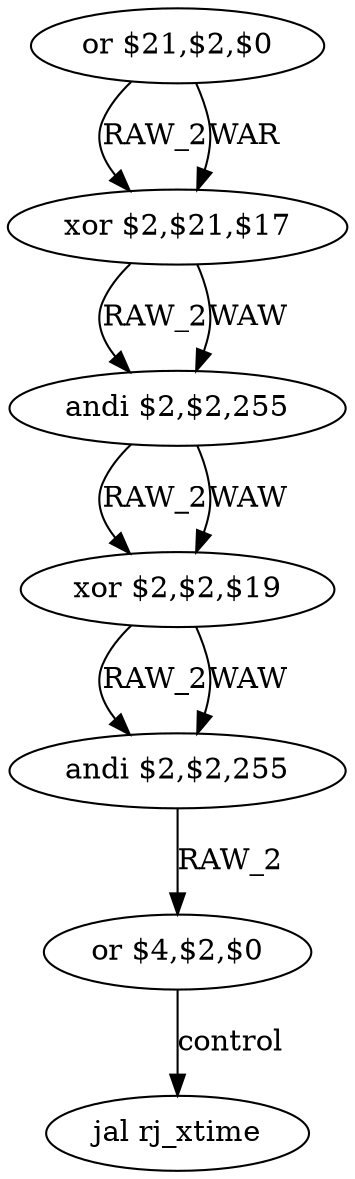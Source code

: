 digraph G1 {
node [shape = ellipse];
i0 [label = "or $21,$2,$0"] ;
i0 ->  i1 [label= "RAW_2"];
i0 ->  i1 [label= "WAR"];
i1 [label = "xor $2,$21,$17"] ;
i1 ->  i2 [label= "RAW_2"];
i1 ->  i2 [label= "WAW"];
i2 [label = "andi $2,$2,255"] ;
i2 ->  i3 [label= "RAW_2"];
i2 ->  i3 [label= "WAW"];
i3 [label = "xor $2,$2,$19"] ;
i3 ->  i4 [label= "RAW_2"];
i3 ->  i4 [label= "WAW"];
i4 [label = "andi $2,$2,255"] ;
i4 ->  i5 [label= "RAW_2"];
i5 [label = "or $4,$2,$0"] ;
i5 ->  i6 [label= "control"];
i6 [label = "jal rj_xtime"] ;
}
